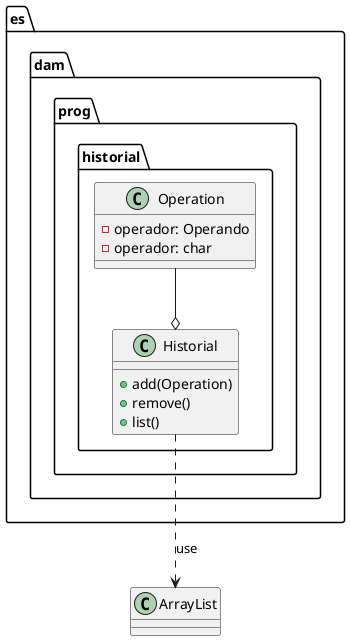 @startuml segundoNivelCalculadora

package es.dam.prog.historial {

    class Operation {
        - operador: Operando
        - operador: char
    }

    class Historial {
        + add(Operation)
        + remove()
        + list()
    }

    Operation --o Historial

}

class ArrayList

Historial ..> ArrayList : use

@enduml